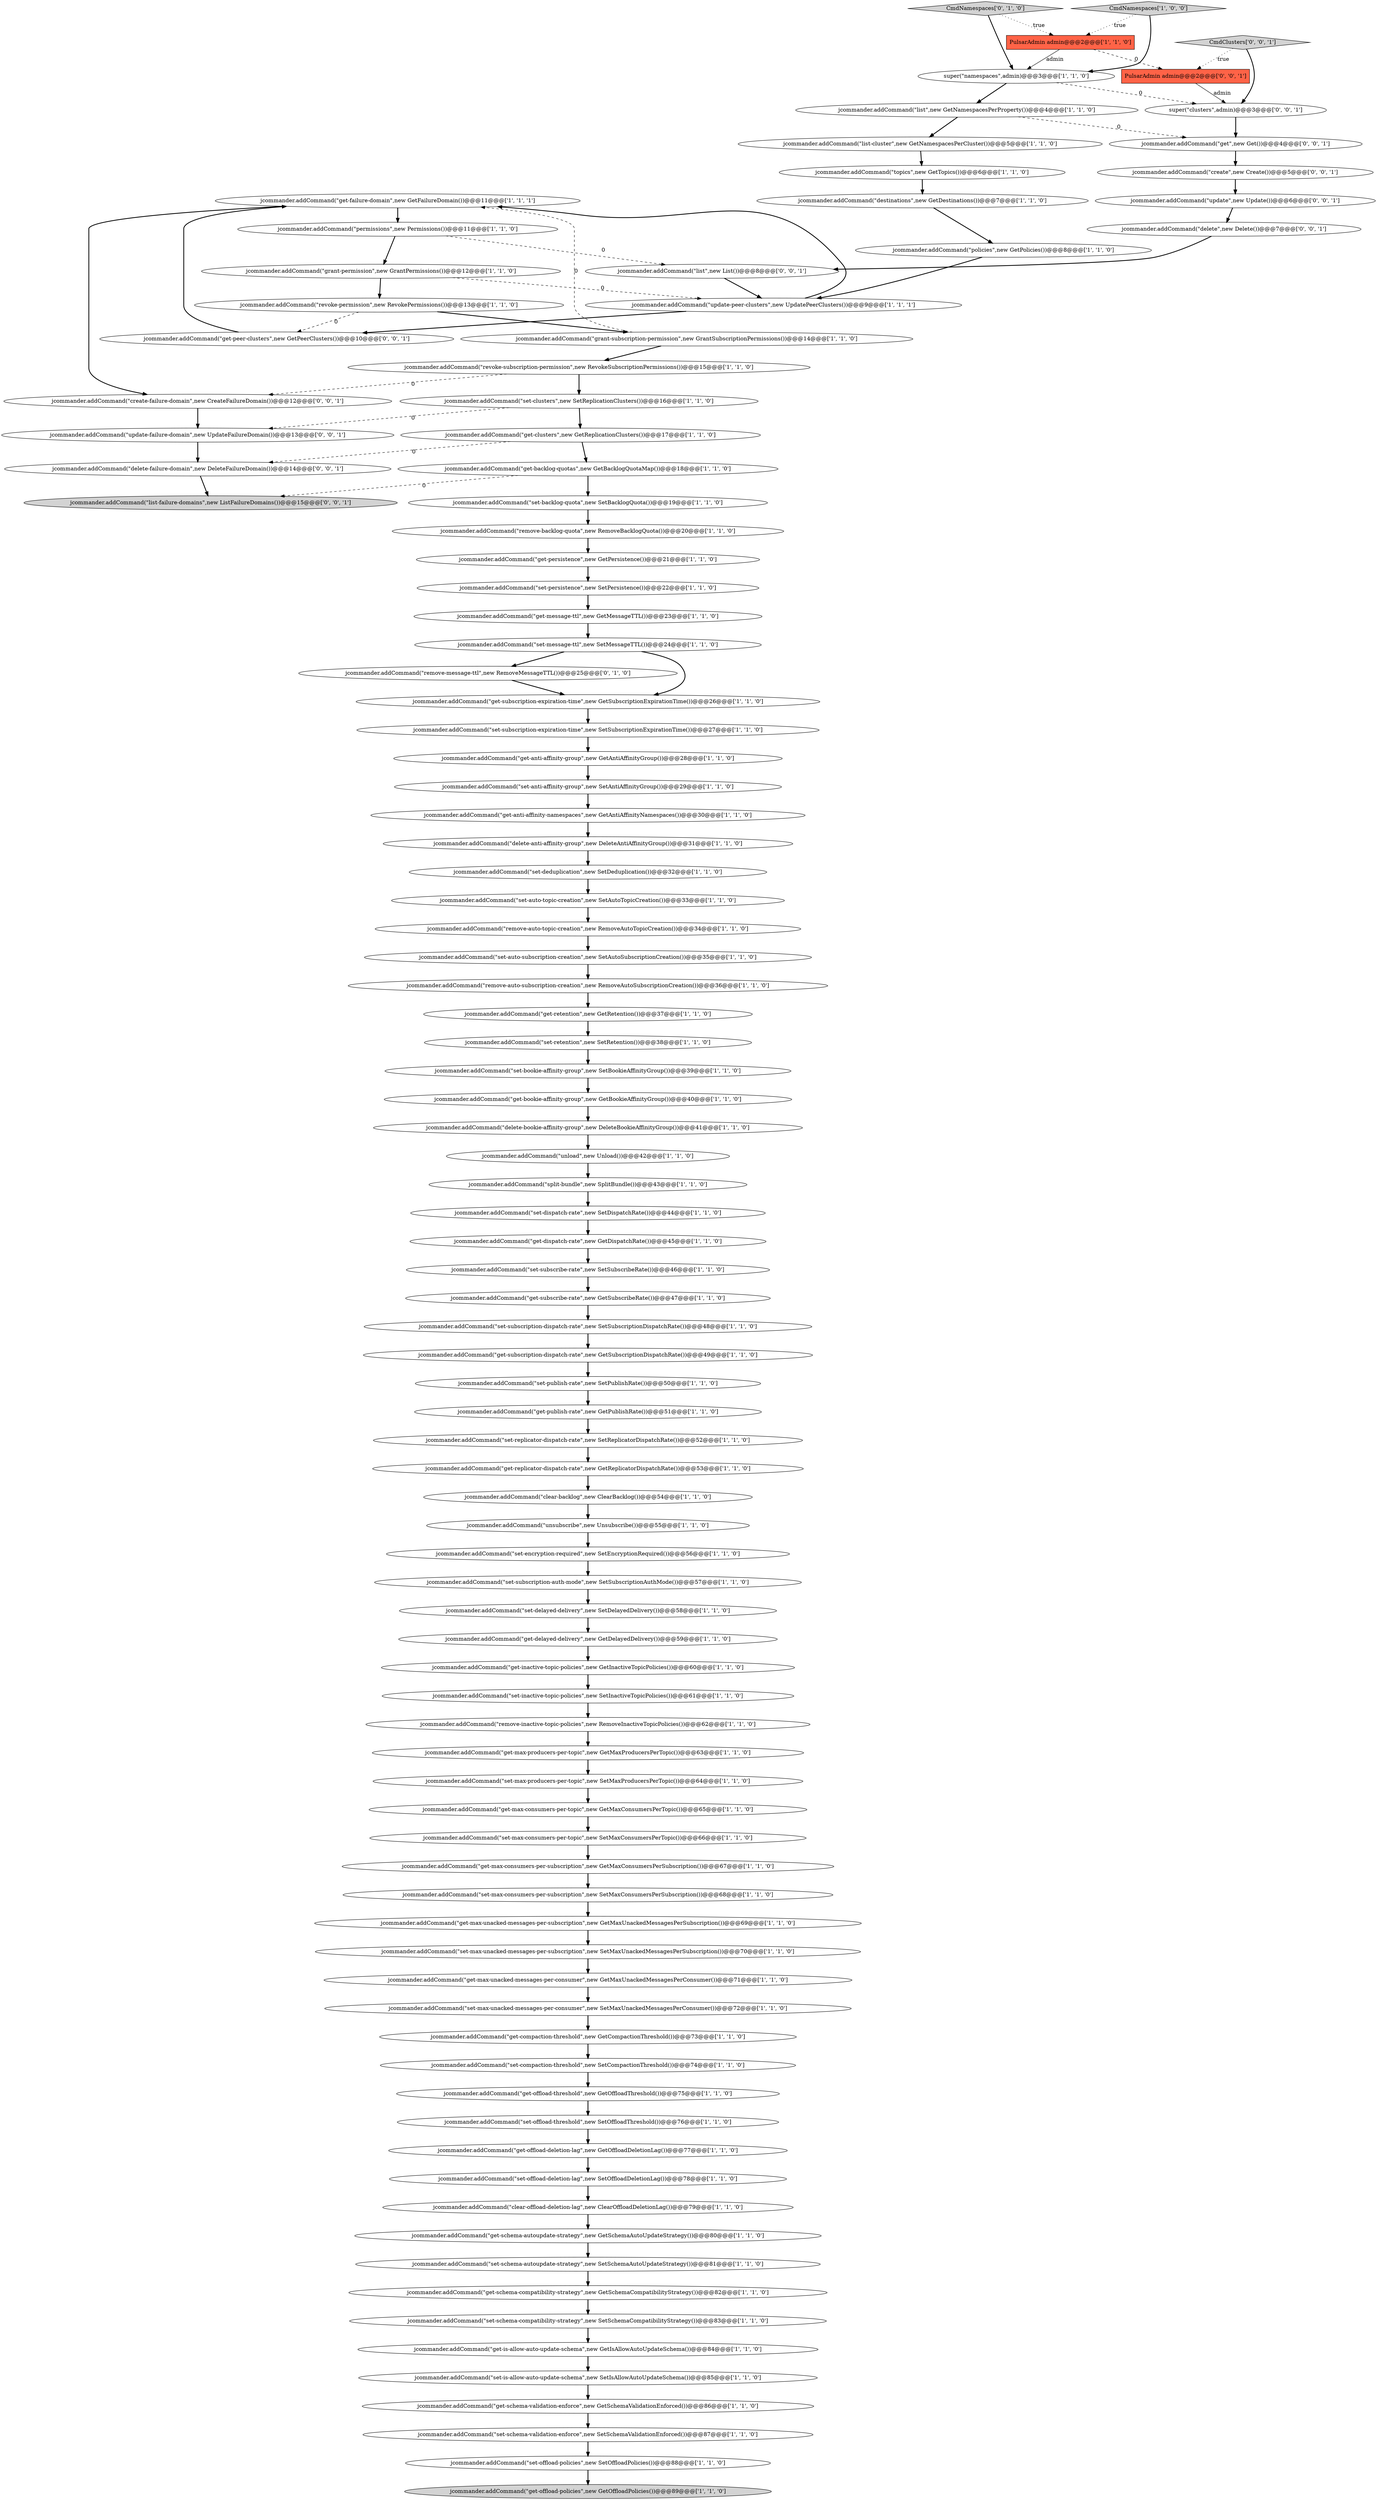 digraph {
11 [style = filled, label = "jcommander.addCommand(\"unsubscribe\",new Unsubscribe())@@@55@@@['1', '1', '0']", fillcolor = white, shape = ellipse image = "AAA0AAABBB1BBB"];
35 [style = filled, label = "jcommander.addCommand(\"set-schema-autoupdate-strategy\",new SetSchemaAutoUpdateStrategy())@@@81@@@['1', '1', '0']", fillcolor = white, shape = ellipse image = "AAA0AAABBB1BBB"];
98 [style = filled, label = "jcommander.addCommand(\"delete\",new Delete())@@@7@@@['0', '0', '1']", fillcolor = white, shape = ellipse image = "AAA0AAABBB3BBB"];
14 [style = filled, label = "jcommander.addCommand(\"set-persistence\",new SetPersistence())@@@22@@@['1', '1', '0']", fillcolor = white, shape = ellipse image = "AAA0AAABBB1BBB"];
99 [style = filled, label = "CmdClusters['0', '0', '1']", fillcolor = lightgray, shape = diamond image = "AAA0AAABBB3BBB"];
4 [style = filled, label = "jcommander.addCommand(\"set-retention\",new SetRetention())@@@38@@@['1', '1', '0']", fillcolor = white, shape = ellipse image = "AAA0AAABBB1BBB"];
83 [style = filled, label = "jcommander.addCommand(\"get-max-unacked-messages-per-subscription\",new GetMaxUnackedMessagesPerSubscription())@@@69@@@['1', '1', '0']", fillcolor = white, shape = ellipse image = "AAA0AAABBB1BBB"];
15 [style = filled, label = "jcommander.addCommand(\"set-max-consumers-per-topic\",new SetMaxConsumersPerTopic())@@@66@@@['1', '1', '0']", fillcolor = white, shape = ellipse image = "AAA0AAABBB1BBB"];
52 [style = filled, label = "jcommander.addCommand(\"revoke-permission\",new RevokePermissions())@@@13@@@['1', '1', '0']", fillcolor = white, shape = ellipse image = "AAA0AAABBB1BBB"];
48 [style = filled, label = "jcommander.addCommand(\"get-replicator-dispatch-rate\",new GetReplicatorDispatchRate())@@@53@@@['1', '1', '0']", fillcolor = white, shape = ellipse image = "AAA0AAABBB1BBB"];
41 [style = filled, label = "jcommander.addCommand(\"set-inactive-topic-policies\",new SetInactiveTopicPolicies())@@@61@@@['1', '1', '0']", fillcolor = white, shape = ellipse image = "AAA0AAABBB1BBB"];
1 [style = filled, label = "jcommander.addCommand(\"get-is-allow-auto-update-schema\",new GetIsAllowAutoUpdateSchema())@@@84@@@['1', '1', '0']", fillcolor = white, shape = ellipse image = "AAA0AAABBB1BBB"];
101 [style = filled, label = "jcommander.addCommand(\"delete-failure-domain\",new DeleteFailureDomain())@@@14@@@['0', '0', '1']", fillcolor = white, shape = ellipse image = "AAA0AAABBB3BBB"];
74 [style = filled, label = "jcommander.addCommand(\"get-backlog-quotas\",new GetBacklogQuotaMap())@@@18@@@['1', '1', '0']", fillcolor = white, shape = ellipse image = "AAA0AAABBB1BBB"];
43 [style = filled, label = "jcommander.addCommand(\"get-delayed-delivery\",new GetDelayedDelivery())@@@59@@@['1', '1', '0']", fillcolor = white, shape = ellipse image = "AAA0AAABBB1BBB"];
69 [style = filled, label = "jcommander.addCommand(\"remove-auto-subscription-creation\",new RemoveAutoSubscriptionCreation())@@@36@@@['1', '1', '0']", fillcolor = white, shape = ellipse image = "AAA0AAABBB1BBB"];
0 [style = filled, label = "jcommander.addCommand(\"set-delayed-delivery\",new SetDelayedDelivery())@@@58@@@['1', '1', '0']", fillcolor = white, shape = ellipse image = "AAA0AAABBB1BBB"];
79 [style = filled, label = "jcommander.addCommand(\"set-compaction-threshold\",new SetCompactionThreshold())@@@74@@@['1', '1', '0']", fillcolor = white, shape = ellipse image = "AAA0AAABBB1BBB"];
22 [style = filled, label = "jcommander.addCommand(\"delete-bookie-affinity-group\",new DeleteBookieAffinityGroup())@@@41@@@['1', '1', '0']", fillcolor = white, shape = ellipse image = "AAA0AAABBB1BBB"];
72 [style = filled, label = "jcommander.addCommand(\"set-auto-topic-creation\",new SetAutoTopicCreation())@@@33@@@['1', '1', '0']", fillcolor = white, shape = ellipse image = "AAA0AAABBB1BBB"];
53 [style = filled, label = "jcommander.addCommand(\"set-subscription-dispatch-rate\",new SetSubscriptionDispatchRate())@@@48@@@['1', '1', '0']", fillcolor = white, shape = ellipse image = "AAA0AAABBB1BBB"];
71 [style = filled, label = "jcommander.addCommand(\"get-offload-threshold\",new GetOffloadThreshold())@@@75@@@['1', '1', '0']", fillcolor = white, shape = ellipse image = "AAA0AAABBB1BBB"];
37 [style = filled, label = "jcommander.addCommand(\"set-offload-threshold\",new SetOffloadThreshold())@@@76@@@['1', '1', '0']", fillcolor = white, shape = ellipse image = "AAA0AAABBB1BBB"];
2 [style = filled, label = "jcommander.addCommand(\"set-auto-subscription-creation\",new SetAutoSubscriptionCreation())@@@35@@@['1', '1', '0']", fillcolor = white, shape = ellipse image = "AAA0AAABBB1BBB"];
44 [style = filled, label = "jcommander.addCommand(\"get-retention\",new GetRetention())@@@37@@@['1', '1', '0']", fillcolor = white, shape = ellipse image = "AAA0AAABBB1BBB"];
66 [style = filled, label = "jcommander.addCommand(\"policies\",new GetPolicies())@@@8@@@['1', '1', '0']", fillcolor = white, shape = ellipse image = "AAA0AAABBB1BBB"];
50 [style = filled, label = "PulsarAdmin admin@@@2@@@['1', '1', '0']", fillcolor = tomato, shape = box image = "AAA0AAABBB1BBB"];
82 [style = filled, label = "jcommander.addCommand(\"destinations\",new GetDestinations())@@@7@@@['1', '1', '0']", fillcolor = white, shape = ellipse image = "AAA0AAABBB1BBB"];
26 [style = filled, label = "jcommander.addCommand(\"get-offload-deletion-lag\",new GetOffloadDeletionLag())@@@77@@@['1', '1', '0']", fillcolor = white, shape = ellipse image = "AAA0AAABBB1BBB"];
19 [style = filled, label = "jcommander.addCommand(\"get-offload-policies\",new GetOffloadPolicies())@@@89@@@['1', '1', '0']", fillcolor = lightgray, shape = ellipse image = "AAA0AAABBB1BBB"];
96 [style = filled, label = "PulsarAdmin admin@@@2@@@['0', '0', '1']", fillcolor = tomato, shape = box image = "AAA0AAABBB3BBB"];
46 [style = filled, label = "jcommander.addCommand(\"revoke-subscription-permission\",new RevokeSubscriptionPermissions())@@@15@@@['1', '1', '0']", fillcolor = white, shape = ellipse image = "AAA0AAABBB1BBB"];
55 [style = filled, label = "jcommander.addCommand(\"get-subscription-dispatch-rate\",new GetSubscriptionDispatchRate())@@@49@@@['1', '1', '0']", fillcolor = white, shape = ellipse image = "AAA0AAABBB1BBB"];
24 [style = filled, label = "jcommander.addCommand(\"set-max-unacked-messages-per-subscription\",new SetMaxUnackedMessagesPerSubscription())@@@70@@@['1', '1', '0']", fillcolor = white, shape = ellipse image = "AAA0AAABBB1BBB"];
58 [style = filled, label = "jcommander.addCommand(\"get-message-ttl\",new GetMessageTTL())@@@23@@@['1', '1', '0']", fillcolor = white, shape = ellipse image = "AAA0AAABBB1BBB"];
85 [style = filled, label = "jcommander.addCommand(\"remove-auto-topic-creation\",new RemoveAutoTopicCreation())@@@34@@@['1', '1', '0']", fillcolor = white, shape = ellipse image = "AAA0AAABBB1BBB"];
84 [style = filled, label = "jcommander.addCommand(\"set-offload-deletion-lag\",new SetOffloadDeletionLag())@@@78@@@['1', '1', '0']", fillcolor = white, shape = ellipse image = "AAA0AAABBB1BBB"];
93 [style = filled, label = "jcommander.addCommand(\"create\",new Create())@@@5@@@['0', '0', '1']", fillcolor = white, shape = ellipse image = "AAA0AAABBB3BBB"];
61 [style = filled, label = "jcommander.addCommand(\"set-publish-rate\",new SetPublishRate())@@@50@@@['1', '1', '0']", fillcolor = white, shape = ellipse image = "AAA0AAABBB1BBB"];
28 [style = filled, label = "jcommander.addCommand(\"get-subscribe-rate\",new GetSubscribeRate())@@@47@@@['1', '1', '0']", fillcolor = white, shape = ellipse image = "AAA0AAABBB1BBB"];
97 [style = filled, label = "jcommander.addCommand(\"update-failure-domain\",new UpdateFailureDomain())@@@13@@@['0', '0', '1']", fillcolor = white, shape = ellipse image = "AAA0AAABBB3BBB"];
9 [style = filled, label = "jcommander.addCommand(\"clear-offload-deletion-lag\",new ClearOffloadDeletionLag())@@@79@@@['1', '1', '0']", fillcolor = white, shape = ellipse image = "AAA0AAABBB1BBB"];
90 [style = filled, label = "jcommander.addCommand(\"get\",new Get())@@@4@@@['0', '0', '1']", fillcolor = white, shape = ellipse image = "AAA0AAABBB3BBB"];
60 [style = filled, label = "jcommander.addCommand(\"grant-subscription-permission\",new GrantSubscriptionPermissions())@@@14@@@['1', '1', '0']", fillcolor = white, shape = ellipse image = "AAA0AAABBB1BBB"];
29 [style = filled, label = "jcommander.addCommand(\"get-publish-rate\",new GetPublishRate())@@@51@@@['1', '1', '0']", fillcolor = white, shape = ellipse image = "AAA0AAABBB1BBB"];
77 [style = filled, label = "jcommander.addCommand(\"get-schema-compatibility-strategy\",new GetSchemaCompatibilityStrategy())@@@82@@@['1', '1', '0']", fillcolor = white, shape = ellipse image = "AAA0AAABBB1BBB"];
59 [style = filled, label = "jcommander.addCommand(\"set-is-allow-auto-update-schema\",new SetIsAllowAutoUpdateSchema())@@@85@@@['1', '1', '0']", fillcolor = white, shape = ellipse image = "AAA0AAABBB1BBB"];
62 [style = filled, label = "jcommander.addCommand(\"set-max-unacked-messages-per-consumer\",new SetMaxUnackedMessagesPerConsumer())@@@72@@@['1', '1', '0']", fillcolor = white, shape = ellipse image = "AAA0AAABBB1BBB"];
87 [style = filled, label = "jcommander.addCommand(\"get-dispatch-rate\",new GetDispatchRate())@@@45@@@['1', '1', '0']", fillcolor = white, shape = ellipse image = "AAA0AAABBB1BBB"];
5 [style = filled, label = "jcommander.addCommand(\"set-subscription-auth-mode\",new SetSubscriptionAuthMode())@@@57@@@['1', '1', '0']", fillcolor = white, shape = ellipse image = "AAA0AAABBB1BBB"];
42 [style = filled, label = "jcommander.addCommand(\"delete-anti-affinity-group\",new DeleteAntiAffinityGroup())@@@31@@@['1', '1', '0']", fillcolor = white, shape = ellipse image = "AAA0AAABBB1BBB"];
30 [style = filled, label = "jcommander.addCommand(\"get-anti-affinity-namespaces\",new GetAntiAffinityNamespaces())@@@30@@@['1', '1', '0']", fillcolor = white, shape = ellipse image = "AAA0AAABBB1BBB"];
39 [style = filled, label = "jcommander.addCommand(\"get-compaction-threshold\",new GetCompactionThreshold())@@@73@@@['1', '1', '0']", fillcolor = white, shape = ellipse image = "AAA0AAABBB1BBB"];
51 [style = filled, label = "jcommander.addCommand(\"list-cluster\",new GetNamespacesPerCluster())@@@5@@@['1', '1', '0']", fillcolor = white, shape = ellipse image = "AAA0AAABBB1BBB"];
75 [style = filled, label = "jcommander.addCommand(\"set-dispatch-rate\",new SetDispatchRate())@@@44@@@['1', '1', '0']", fillcolor = white, shape = ellipse image = "AAA0AAABBB1BBB"];
3 [style = filled, label = "jcommander.addCommand(\"set-encryption-required\",new SetEncryptionRequired())@@@56@@@['1', '1', '0']", fillcolor = white, shape = ellipse image = "AAA0AAABBB1BBB"];
102 [style = filled, label = "jcommander.addCommand(\"get-peer-clusters\",new GetPeerClusters())@@@10@@@['0', '0', '1']", fillcolor = white, shape = ellipse image = "AAA0AAABBB3BBB"];
81 [style = filled, label = "jcommander.addCommand(\"set-schema-validation-enforce\",new SetSchemaValidationEnforced())@@@87@@@['1', '1', '0']", fillcolor = white, shape = ellipse image = "AAA0AAABBB1BBB"];
54 [style = filled, label = "jcommander.addCommand(\"set-max-producers-per-topic\",new SetMaxProducersPerTopic())@@@64@@@['1', '1', '0']", fillcolor = white, shape = ellipse image = "AAA0AAABBB1BBB"];
92 [style = filled, label = "jcommander.addCommand(\"list-failure-domains\",new ListFailureDomains())@@@15@@@['0', '0', '1']", fillcolor = lightgray, shape = ellipse image = "AAA0AAABBB3BBB"];
13 [style = filled, label = "jcommander.addCommand(\"set-clusters\",new SetReplicationClusters())@@@16@@@['1', '1', '0']", fillcolor = white, shape = ellipse image = "AAA0AAABBB1BBB"];
8 [style = filled, label = "jcommander.addCommand(\"unload\",new Unload())@@@42@@@['1', '1', '0']", fillcolor = white, shape = ellipse image = "AAA0AAABBB1BBB"];
18 [style = filled, label = "jcommander.addCommand(\"set-subscribe-rate\",new SetSubscribeRate())@@@46@@@['1', '1', '0']", fillcolor = white, shape = ellipse image = "AAA0AAABBB1BBB"];
94 [style = filled, label = "jcommander.addCommand(\"update\",new Update())@@@6@@@['0', '0', '1']", fillcolor = white, shape = ellipse image = "AAA0AAABBB3BBB"];
68 [style = filled, label = "jcommander.addCommand(\"set-anti-affinity-group\",new SetAntiAffinityGroup())@@@29@@@['1', '1', '0']", fillcolor = white, shape = ellipse image = "AAA0AAABBB1BBB"];
63 [style = filled, label = "jcommander.addCommand(\"set-schema-compatibility-strategy\",new SetSchemaCompatibilityStrategy())@@@83@@@['1', '1', '0']", fillcolor = white, shape = ellipse image = "AAA0AAABBB1BBB"];
73 [style = filled, label = "jcommander.addCommand(\"grant-permission\",new GrantPermissions())@@@12@@@['1', '1', '0']", fillcolor = white, shape = ellipse image = "AAA0AAABBB1BBB"];
12 [style = filled, label = "jcommander.addCommand(\"get-max-unacked-messages-per-consumer\",new GetMaxUnackedMessagesPerConsumer())@@@71@@@['1', '1', '0']", fillcolor = white, shape = ellipse image = "AAA0AAABBB1BBB"];
56 [style = filled, label = "jcommander.addCommand(\"remove-backlog-quota\",new RemoveBacklogQuota())@@@20@@@['1', '1', '0']", fillcolor = white, shape = ellipse image = "AAA0AAABBB1BBB"];
88 [style = filled, label = "jcommander.addCommand(\"remove-message-ttl\",new RemoveMessageTTL())@@@25@@@['0', '1', '0']", fillcolor = white, shape = ellipse image = "AAA1AAABBB2BBB"];
80 [style = filled, label = "super(\"namespaces\",admin)@@@3@@@['1', '1', '0']", fillcolor = white, shape = ellipse image = "AAA0AAABBB1BBB"];
25 [style = filled, label = "jcommander.addCommand(\"get-schema-autoupdate-strategy\",new GetSchemaAutoUpdateStrategy())@@@80@@@['1', '1', '0']", fillcolor = white, shape = ellipse image = "AAA0AAABBB1BBB"];
36 [style = filled, label = "jcommander.addCommand(\"get-subscription-expiration-time\",new GetSubscriptionExpirationTime())@@@26@@@['1', '1', '0']", fillcolor = white, shape = ellipse image = "AAA0AAABBB1BBB"];
76 [style = filled, label = "jcommander.addCommand(\"get-max-consumers-per-subscription\",new GetMaxConsumersPerSubscription())@@@67@@@['1', '1', '0']", fillcolor = white, shape = ellipse image = "AAA0AAABBB1BBB"];
67 [style = filled, label = "jcommander.addCommand(\"permissions\",new Permissions())@@@11@@@['1', '1', '0']", fillcolor = white, shape = ellipse image = "AAA0AAABBB1BBB"];
17 [style = filled, label = "jcommander.addCommand(\"set-replicator-dispatch-rate\",new SetReplicatorDispatchRate())@@@52@@@['1', '1', '0']", fillcolor = white, shape = ellipse image = "AAA0AAABBB1BBB"];
27 [style = filled, label = "jcommander.addCommand(\"get-clusters\",new GetReplicationClusters())@@@17@@@['1', '1', '0']", fillcolor = white, shape = ellipse image = "AAA0AAABBB1BBB"];
21 [style = filled, label = "jcommander.addCommand(\"set-message-ttl\",new SetMessageTTL())@@@24@@@['1', '1', '0']", fillcolor = white, shape = ellipse image = "AAA0AAABBB1BBB"];
91 [style = filled, label = "jcommander.addCommand(\"list\",new List())@@@8@@@['0', '0', '1']", fillcolor = white, shape = ellipse image = "AAA0AAABBB3BBB"];
32 [style = filled, label = "jcommander.addCommand(\"get-anti-affinity-group\",new GetAntiAffinityGroup())@@@28@@@['1', '1', '0']", fillcolor = white, shape = ellipse image = "AAA0AAABBB1BBB"];
47 [style = filled, label = "jcommander.addCommand(\"set-backlog-quota\",new SetBacklogQuota())@@@19@@@['1', '1', '0']", fillcolor = white, shape = ellipse image = "AAA0AAABBB1BBB"];
95 [style = filled, label = "jcommander.addCommand(\"create-failure-domain\",new CreateFailureDomain())@@@12@@@['0', '0', '1']", fillcolor = white, shape = ellipse image = "AAA0AAABBB3BBB"];
7 [style = filled, label = "jcommander.addCommand(\"get-bookie-affinity-group\",new GetBookieAffinityGroup())@@@40@@@['1', '1', '0']", fillcolor = white, shape = ellipse image = "AAA0AAABBB1BBB"];
49 [style = filled, label = "jcommander.addCommand(\"set-subscription-expiration-time\",new SetSubscriptionExpirationTime())@@@27@@@['1', '1', '0']", fillcolor = white, shape = ellipse image = "AAA0AAABBB1BBB"];
100 [style = filled, label = "super(\"clusters\",admin)@@@3@@@['0', '0', '1']", fillcolor = white, shape = ellipse image = "AAA0AAABBB3BBB"];
23 [style = filled, label = "jcommander.addCommand(\"get-persistence\",new GetPersistence())@@@21@@@['1', '1', '0']", fillcolor = white, shape = ellipse image = "AAA0AAABBB1BBB"];
89 [style = filled, label = "CmdNamespaces['0', '1', '0']", fillcolor = lightgray, shape = diamond image = "AAA0AAABBB2BBB"];
38 [style = filled, label = "jcommander.addCommand(\"clear-backlog\",new ClearBacklog())@@@54@@@['1', '1', '0']", fillcolor = white, shape = ellipse image = "AAA0AAABBB1BBB"];
78 [style = filled, label = "jcommander.addCommand(\"list\",new GetNamespacesPerProperty())@@@4@@@['1', '1', '0']", fillcolor = white, shape = ellipse image = "AAA0AAABBB1BBB"];
34 [style = filled, label = "jcommander.addCommand(\"set-deduplication\",new SetDeduplication())@@@32@@@['1', '1', '0']", fillcolor = white, shape = ellipse image = "AAA0AAABBB1BBB"];
45 [style = filled, label = "jcommander.addCommand(\"set-bookie-affinity-group\",new SetBookieAffinityGroup())@@@39@@@['1', '1', '0']", fillcolor = white, shape = ellipse image = "AAA0AAABBB1BBB"];
40 [style = filled, label = "jcommander.addCommand(\"get-schema-validation-enforce\",new GetSchemaValidationEnforced())@@@86@@@['1', '1', '0']", fillcolor = white, shape = ellipse image = "AAA0AAABBB1BBB"];
64 [style = filled, label = "jcommander.addCommand(\"get-failure-domain\",new GetFailureDomain())@@@11@@@['1', '1', '1']", fillcolor = white, shape = ellipse image = "AAA0AAABBB1BBB"];
16 [style = filled, label = "CmdNamespaces['1', '0', '0']", fillcolor = lightgray, shape = diamond image = "AAA0AAABBB1BBB"];
31 [style = filled, label = "jcommander.addCommand(\"remove-inactive-topic-policies\",new RemoveInactiveTopicPolicies())@@@62@@@['1', '1', '0']", fillcolor = white, shape = ellipse image = "AAA0AAABBB1BBB"];
6 [style = filled, label = "jcommander.addCommand(\"set-max-consumers-per-subscription\",new SetMaxConsumersPerSubscription())@@@68@@@['1', '1', '0']", fillcolor = white, shape = ellipse image = "AAA0AAABBB1BBB"];
33 [style = filled, label = "jcommander.addCommand(\"update-peer-clusters\",new UpdatePeerClusters())@@@9@@@['1', '1', '1']", fillcolor = white, shape = ellipse image = "AAA0AAABBB1BBB"];
86 [style = filled, label = "jcommander.addCommand(\"topics\",new GetTopics())@@@6@@@['1', '1', '0']", fillcolor = white, shape = ellipse image = "AAA0AAABBB1BBB"];
10 [style = filled, label = "jcommander.addCommand(\"get-max-producers-per-topic\",new GetMaxProducersPerTopic())@@@63@@@['1', '1', '0']", fillcolor = white, shape = ellipse image = "AAA0AAABBB1BBB"];
65 [style = filled, label = "jcommander.addCommand(\"get-max-consumers-per-topic\",new GetMaxConsumersPerTopic())@@@65@@@['1', '1', '0']", fillcolor = white, shape = ellipse image = "AAA0AAABBB1BBB"];
20 [style = filled, label = "jcommander.addCommand(\"set-offload-policies\",new SetOffloadPolicies())@@@88@@@['1', '1', '0']", fillcolor = white, shape = ellipse image = "AAA0AAABBB1BBB"];
57 [style = filled, label = "jcommander.addCommand(\"get-inactive-topic-policies\",new GetInactiveTopicPolicies())@@@60@@@['1', '1', '0']", fillcolor = white, shape = ellipse image = "AAA0AAABBB1BBB"];
70 [style = filled, label = "jcommander.addCommand(\"split-bundle\",new SplitBundle())@@@43@@@['1', '1', '0']", fillcolor = white, shape = ellipse image = "AAA0AAABBB1BBB"];
68->30 [style = bold, label=""];
96->100 [style = solid, label="admin"];
53->55 [style = bold, label=""];
59->40 [style = bold, label=""];
32->68 [style = bold, label=""];
49->32 [style = bold, label=""];
61->29 [style = bold, label=""];
77->63 [style = bold, label=""];
8->70 [style = bold, label=""];
67->73 [style = bold, label=""];
91->33 [style = bold, label=""];
65->15 [style = bold, label=""];
7->22 [style = bold, label=""];
40->81 [style = bold, label=""];
73->52 [style = bold, label=""];
4->45 [style = bold, label=""];
18->28 [style = bold, label=""];
21->88 [style = bold, label=""];
25->35 [style = bold, label=""];
14->58 [style = bold, label=""];
29->17 [style = bold, label=""];
83->24 [style = bold, label=""];
72->85 [style = bold, label=""];
9->25 [style = bold, label=""];
55->61 [style = bold, label=""];
43->57 [style = bold, label=""];
73->33 [style = dashed, label="0"];
85->2 [style = bold, label=""];
2->69 [style = bold, label=""];
78->51 [style = bold, label=""];
46->95 [style = dashed, label="0"];
95->97 [style = bold, label=""];
87->18 [style = bold, label=""];
90->93 [style = bold, label=""];
44->4 [style = bold, label=""];
74->92 [style = dashed, label="0"];
60->64 [style = dashed, label="0"];
82->66 [style = bold, label=""];
16->80 [style = bold, label=""];
42->34 [style = bold, label=""];
13->27 [style = bold, label=""];
47->56 [style = bold, label=""];
27->74 [style = bold, label=""];
67->91 [style = dashed, label="0"];
63->1 [style = bold, label=""];
64->95 [style = bold, label=""];
94->98 [style = bold, label=""];
89->80 [style = bold, label=""];
48->38 [style = bold, label=""];
21->36 [style = bold, label=""];
88->36 [style = bold, label=""];
30->42 [style = bold, label=""];
17->48 [style = bold, label=""];
11->3 [style = bold, label=""];
64->67 [style = bold, label=""];
81->20 [style = bold, label=""];
99->100 [style = bold, label=""];
62->39 [style = bold, label=""];
16->50 [style = dotted, label="true"];
78->90 [style = dashed, label="0"];
10->54 [style = bold, label=""];
12->62 [style = bold, label=""];
27->101 [style = dashed, label="0"];
33->102 [style = bold, label=""];
37->26 [style = bold, label=""];
50->96 [style = dashed, label="0"];
41->31 [style = bold, label=""];
36->49 [style = bold, label=""];
26->84 [style = bold, label=""];
20->19 [style = bold, label=""];
71->37 [style = bold, label=""];
89->50 [style = dotted, label="true"];
69->44 [style = bold, label=""];
0->43 [style = bold, label=""];
80->100 [style = dashed, label="0"];
52->102 [style = dashed, label="0"];
54->65 [style = bold, label=""];
58->21 [style = bold, label=""];
23->14 [style = bold, label=""];
93->94 [style = bold, label=""];
80->78 [style = bold, label=""];
75->87 [style = bold, label=""];
24->12 [style = bold, label=""];
33->64 [style = bold, label=""];
38->11 [style = bold, label=""];
99->96 [style = dotted, label="true"];
101->92 [style = bold, label=""];
76->6 [style = bold, label=""];
28->53 [style = bold, label=""];
50->80 [style = solid, label="admin"];
46->13 [style = bold, label=""];
74->47 [style = bold, label=""];
79->71 [style = bold, label=""];
22->8 [style = bold, label=""];
97->101 [style = bold, label=""];
31->10 [style = bold, label=""];
84->9 [style = bold, label=""];
98->91 [style = bold, label=""];
60->46 [style = bold, label=""];
35->77 [style = bold, label=""];
100->90 [style = bold, label=""];
34->72 [style = bold, label=""];
66->33 [style = bold, label=""];
15->76 [style = bold, label=""];
70->75 [style = bold, label=""];
86->82 [style = bold, label=""];
3->5 [style = bold, label=""];
6->83 [style = bold, label=""];
102->64 [style = bold, label=""];
5->0 [style = bold, label=""];
1->59 [style = bold, label=""];
57->41 [style = bold, label=""];
52->60 [style = bold, label=""];
45->7 [style = bold, label=""];
56->23 [style = bold, label=""];
13->97 [style = dashed, label="0"];
39->79 [style = bold, label=""];
51->86 [style = bold, label=""];
}

